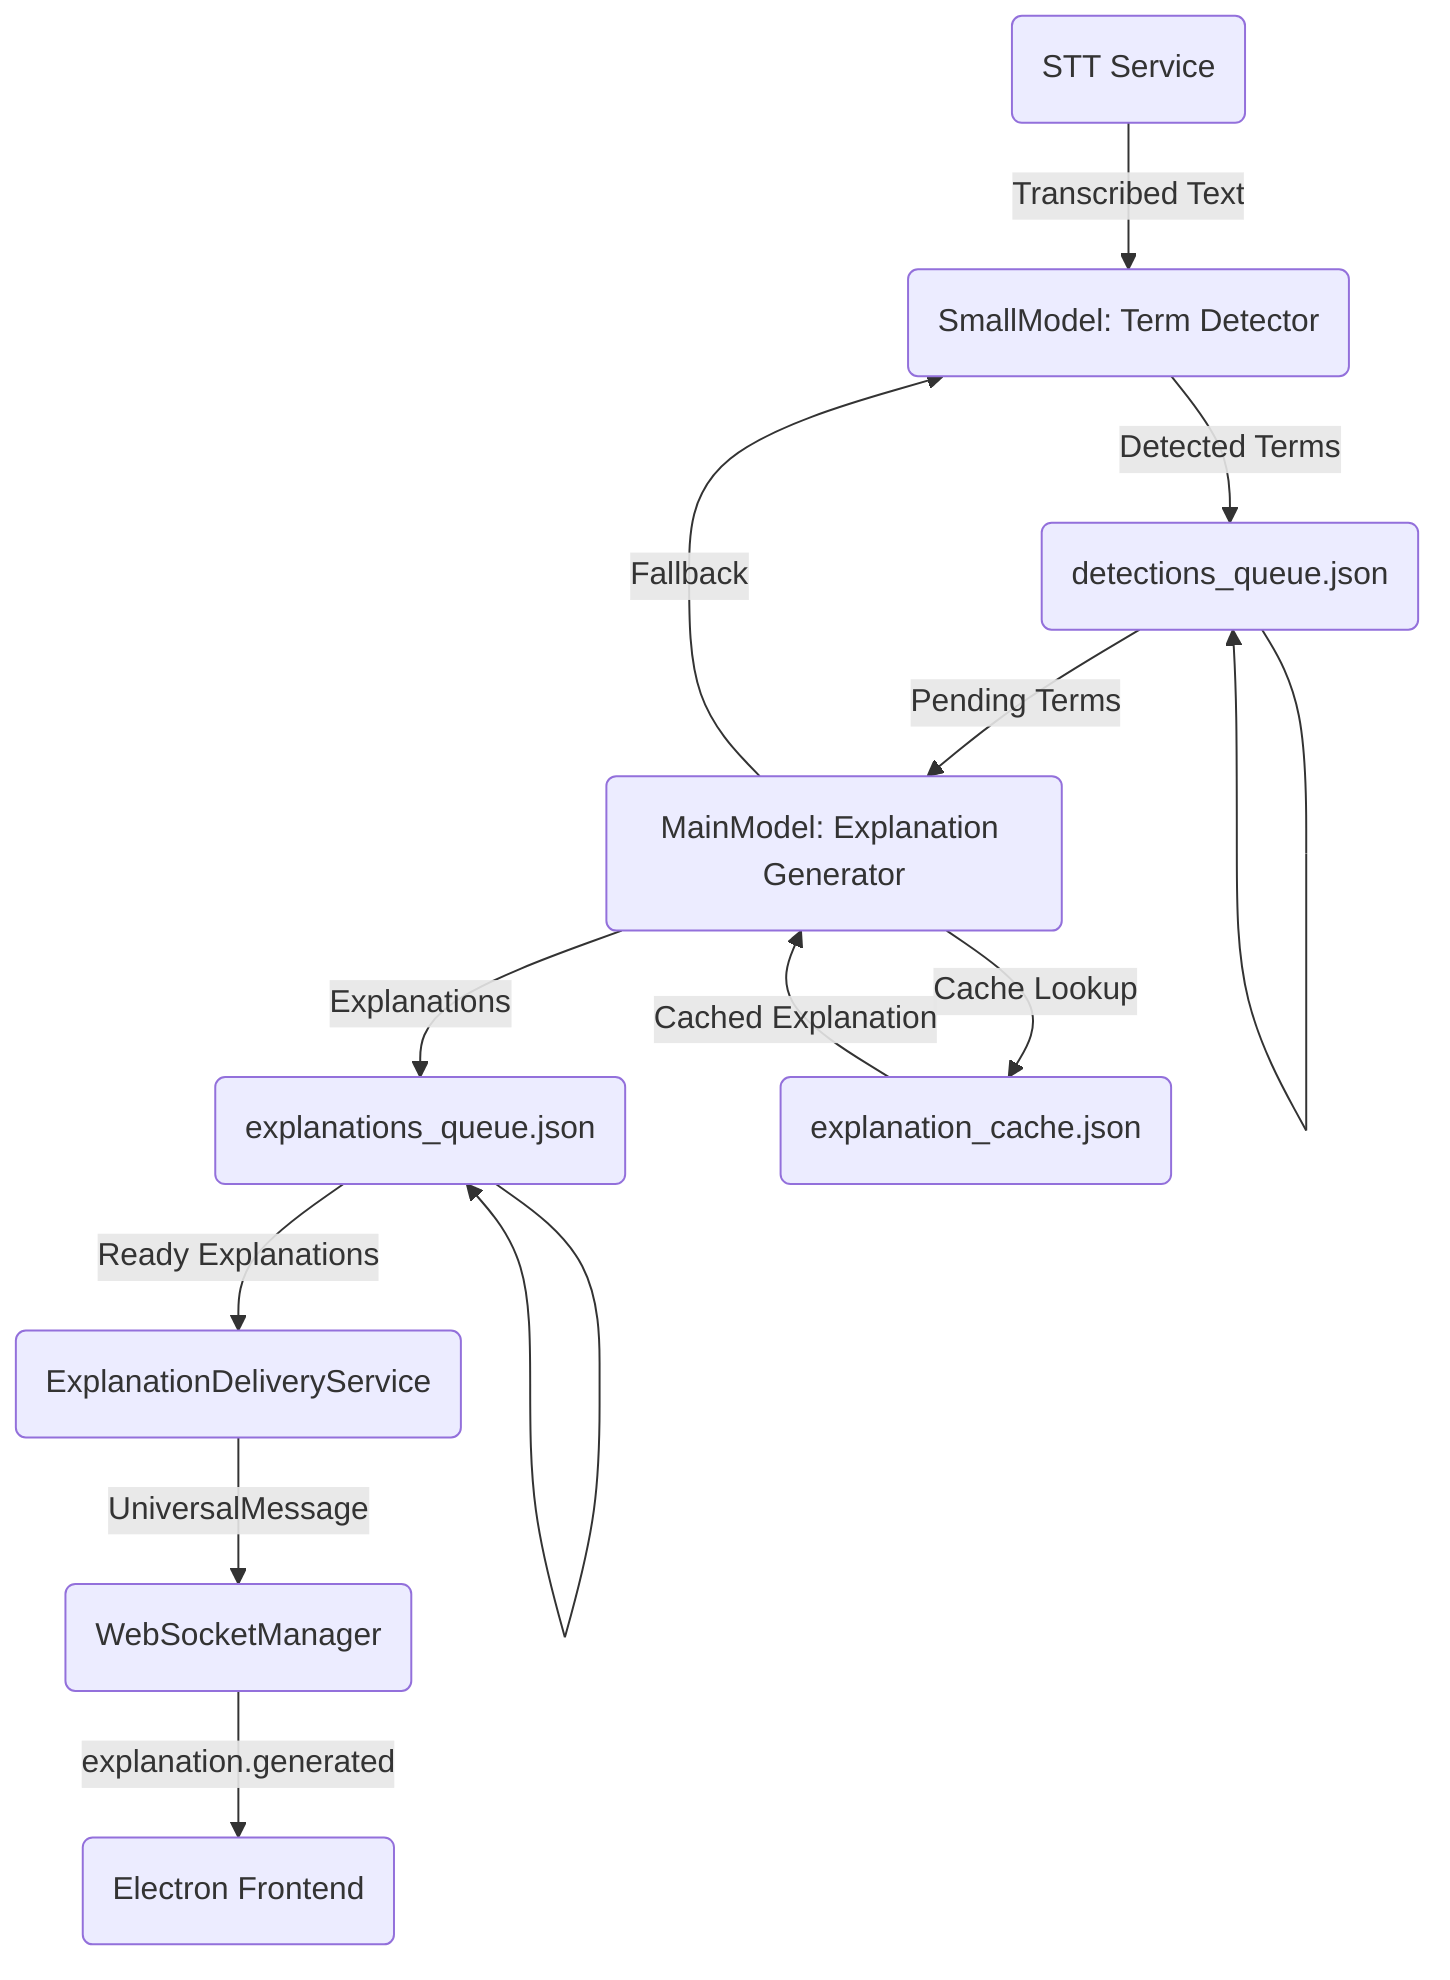 %% Technical Data Pipeline Diagram: AI Processing Flow
%% Context: See CONTEXT.md for full pipeline logic and atomic write details

graph TD;
    STTService(STT Service)
    SmallModel(SmallModel: Term Detector)
    DetectionsQueue(detections_queue.json)
    MainModel(MainModel: Explanation Generator)
    ExplanationsQueue(explanations_queue.json)
    ExplanationCache(explanation_cache.json)
    DeliveryService(ExplanationDeliveryService)
    WebSocketManager(WebSocketManager)
    Frontend(Electron Frontend)

    STTService -->|Transcribed Text| SmallModel
    SmallModel -->|Detected Terms| DetectionsQueue
    DetectionsQueue -->|Pending Terms| MainModel
    MainModel -->|Explanations| ExplanationsQueue
    MainModel -->|Cache Lookup| ExplanationCache
    ExplanationCache -->|Cached Explanation| MainModel
    MainModel -->|Fallback| SmallModel
    ExplanationsQueue -->|Ready Explanations| DeliveryService
    DeliveryService -->|UniversalMessage| WebSocketManager
    WebSocketManager -->|explanation.generated| Frontend

    DetectionsQueue --> DetectionsQueue
    ExplanationsQueue --> ExplanationsQueue
    %% All queue writes use atomic tmp file + rename for reliability

%% Notes:
%% - All queue writes use atomic tmp file + rename for reliability
%% - MainModel checks cache before LLM call
%% - Fallback logic triggers basic keyword matching if LLM fails
%% - DeliveryService updates status after delivery